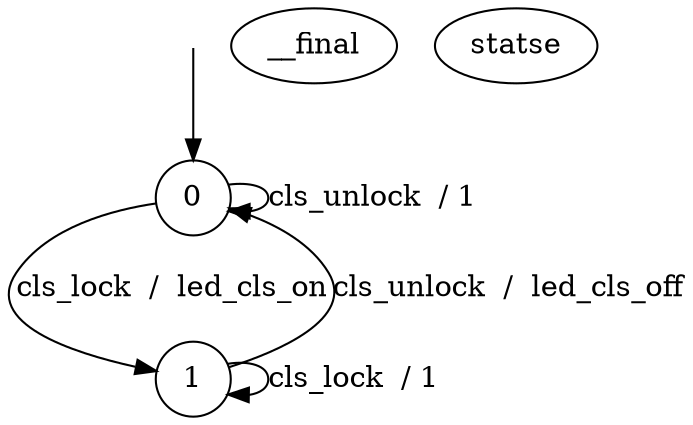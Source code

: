 digraph g {

	s0 [shape="circle" label="0"];
	s1 [shape="circle" label="1"];
	s0 -> s1 [label="cls_lock  /  led_cls_on"];
	s0 -> s0 [label="cls_unlock  / 1"];
	s1 -> s1 [label="cls_lock  / 1"];
	s1 -> s0 [label="cls_unlock  /  led_cls_off"];

__start0 [label="" shape="none" width="0" height="0"];
__start0 -> s0;
__final statse{
    s1

}
}
